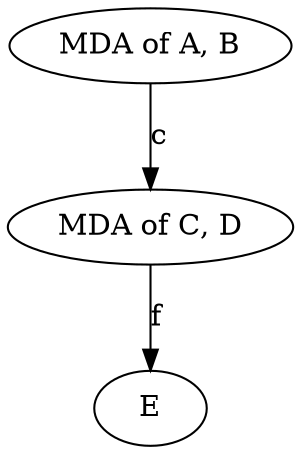 digraph {
	"MDA of C, D" -> E [label=f color=black dir=forward fontcolor=black penwidth=1.0]
	"MDA of A, B" -> "MDA of C, D" [label=c color=black dir=forward fontcolor=black penwidth=1.0]
}
